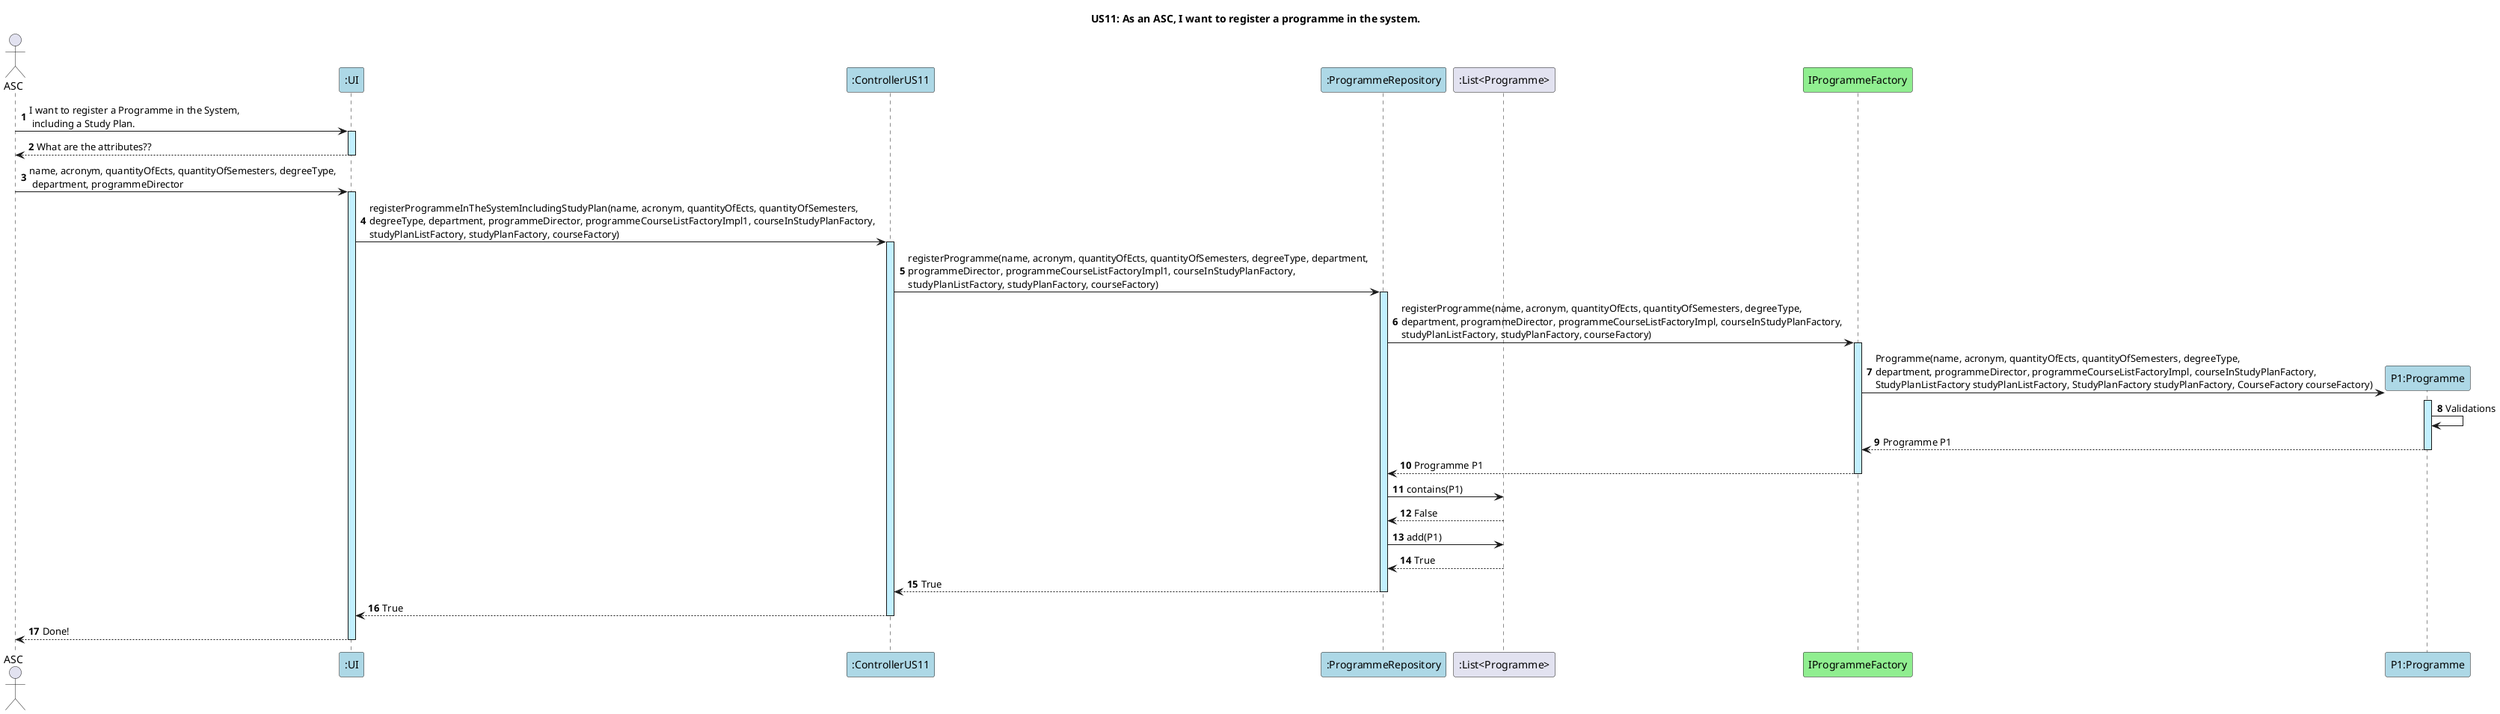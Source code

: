 @startuml
autonumber

title US11: As an ASC, I want to register a programme in the system.

actor ASC as Admin

participant ":UI" as UI #lightblue
participant ":ControllerUS11" as C #lightblue
participant ":ProgrammeRepository" as PR #lightblue
participant ":List<Programme>" as PL
participant "IProgrammeFactory" as PF #lightgreen




Admin -> UI ++ #application : I want to register a Programme in the System,\n including a Study Plan.

UI --> Admin -- : What are the attributes??

Admin -> UI ++ #application : name, acronym, quantityOfEcts, quantityOfSemesters, degreeType, \n department, programmeDirector

UI -> C ++ #application : registerProgrammeInTheSystemIncludingStudyPlan(name, acronym, quantityOfEcts, quantityOfSemesters, \ndegreeType, department, programmeDirector, programmeCourseListFactoryImpl1, courseInStudyPlanFactory, \nstudyPlanListFactory, studyPlanFactory, courseFactory)

C -> PR ++ #application : registerProgramme(name, acronym, quantityOfEcts, quantityOfSemesters, degreeType, department, \nprogrammeDirector, programmeCourseListFactoryImpl1, courseInStudyPlanFactory, \nstudyPlanListFactory, studyPlanFactory, courseFactory)


PR -> PF ++ #application : registerProgramme(name, acronym, quantityOfEcts, quantityOfSemesters, degreeType, \ndepartment, programmeDirector, programmeCourseListFactoryImpl, courseInStudyPlanFactory, \nstudyPlanListFactory, studyPlanFactory, courseFactory)
create "P1:Programme" as P #lightblue
PF -> P ++ #application : Programme(name, acronym, quantityOfEcts, quantityOfSemesters, degreeType, \ndepartment, programmeDirector, programmeCourseListFactoryImpl, courseInStudyPlanFactory, \nStudyPlanListFactory studyPlanListFactory, StudyPlanFactory studyPlanFactory, CourseFactory courseFactory)

P -> P : Validations


P --> PF -- : Programme P1
PF --> PR -- : Programme P1
PR -> PL : contains(P1)
PL --> PR : False
PR -> PL : add(P1)
PL --> PR : True

PR --> C -- : True
C --> UI -- : True


UI --> Admin -- : Done!

@enduml